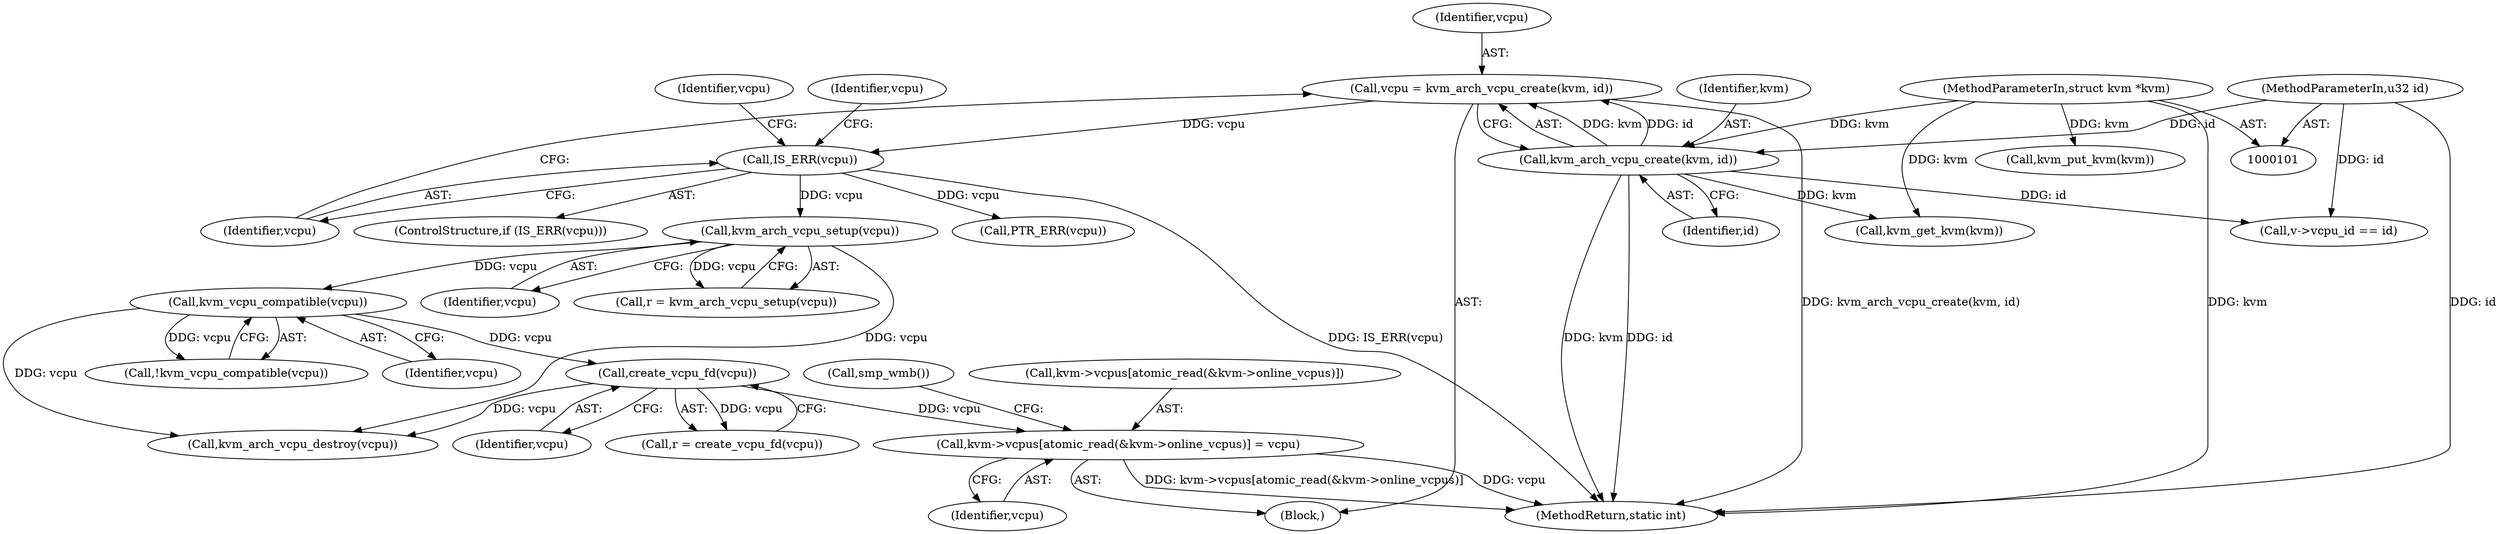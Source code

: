 digraph "0_linux_9c895160d25a76c21b65bad141b08e8d4f99afef_0@API" {
"1000198" [label="(Call,kvm->vcpus[atomic_read(&kvm->online_vcpus)] = vcpu)"];
"1000188" [label="(Call,create_vcpu_fd(vcpu))"];
"1000140" [label="(Call,kvm_vcpu_compatible(vcpu))"];
"1000128" [label="(Call,kvm_arch_vcpu_setup(vcpu))"];
"1000114" [label="(Call,IS_ERR(vcpu))"];
"1000108" [label="(Call,vcpu = kvm_arch_vcpu_create(kvm, id))"];
"1000110" [label="(Call,kvm_arch_vcpu_create(kvm, id))"];
"1000102" [label="(MethodParameterIn,struct kvm *kvm)"];
"1000103" [label="(MethodParameterIn,u32 id)"];
"1000139" [label="(Call,!kvm_vcpu_compatible(vcpu))"];
"1000188" [label="(Call,create_vcpu_fd(vcpu))"];
"1000126" [label="(Call,r = kvm_arch_vcpu_setup(vcpu))"];
"1000198" [label="(Call,kvm->vcpus[atomic_read(&kvm->online_vcpus)] = vcpu)"];
"1000128" [label="(Call,kvm_arch_vcpu_setup(vcpu))"];
"1000122" [label="(Identifier,vcpu)"];
"1000186" [label="(Call,r = create_vcpu_fd(vcpu))"];
"1000104" [label="(Block,)"];
"1000117" [label="(Call,PTR_ERR(vcpu))"];
"1000141" [label="(Identifier,vcpu)"];
"1000109" [label="(Identifier,vcpu)"];
"1000140" [label="(Call,kvm_vcpu_compatible(vcpu))"];
"1000111" [label="(Identifier,kvm)"];
"1000189" [label="(Identifier,vcpu)"];
"1000110" [label="(Call,kvm_arch_vcpu_create(kvm, id))"];
"1000113" [label="(ControlStructure,if (IS_ERR(vcpu)))"];
"1000184" [label="(Call,kvm_get_kvm(kvm))"];
"1000118" [label="(Identifier,vcpu)"];
"1000108" [label="(Call,vcpu = kvm_arch_vcpu_create(kvm, id))"];
"1000129" [label="(Identifier,vcpu)"];
"1000229" [label="(Call,kvm_arch_vcpu_destroy(vcpu))"];
"1000112" [label="(Identifier,id)"];
"1000103" [label="(MethodParameterIn,u32 id)"];
"1000163" [label="(Call,v->vcpu_id == id)"];
"1000102" [label="(MethodParameterIn,struct kvm *kvm)"];
"1000233" [label="(MethodReturn,static int)"];
"1000195" [label="(Call,kvm_put_kvm(kvm))"];
"1000115" [label="(Identifier,vcpu)"];
"1000114" [label="(Call,IS_ERR(vcpu))"];
"1000209" [label="(Call,smp_wmb())"];
"1000208" [label="(Identifier,vcpu)"];
"1000199" [label="(Call,kvm->vcpus[atomic_read(&kvm->online_vcpus)])"];
"1000198" -> "1000104"  [label="AST: "];
"1000198" -> "1000208"  [label="CFG: "];
"1000199" -> "1000198"  [label="AST: "];
"1000208" -> "1000198"  [label="AST: "];
"1000209" -> "1000198"  [label="CFG: "];
"1000198" -> "1000233"  [label="DDG: kvm->vcpus[atomic_read(&kvm->online_vcpus)]"];
"1000198" -> "1000233"  [label="DDG: vcpu"];
"1000188" -> "1000198"  [label="DDG: vcpu"];
"1000188" -> "1000186"  [label="AST: "];
"1000188" -> "1000189"  [label="CFG: "];
"1000189" -> "1000188"  [label="AST: "];
"1000186" -> "1000188"  [label="CFG: "];
"1000188" -> "1000186"  [label="DDG: vcpu"];
"1000140" -> "1000188"  [label="DDG: vcpu"];
"1000188" -> "1000229"  [label="DDG: vcpu"];
"1000140" -> "1000139"  [label="AST: "];
"1000140" -> "1000141"  [label="CFG: "];
"1000141" -> "1000140"  [label="AST: "];
"1000139" -> "1000140"  [label="CFG: "];
"1000140" -> "1000139"  [label="DDG: vcpu"];
"1000128" -> "1000140"  [label="DDG: vcpu"];
"1000140" -> "1000229"  [label="DDG: vcpu"];
"1000128" -> "1000126"  [label="AST: "];
"1000128" -> "1000129"  [label="CFG: "];
"1000129" -> "1000128"  [label="AST: "];
"1000126" -> "1000128"  [label="CFG: "];
"1000128" -> "1000126"  [label="DDG: vcpu"];
"1000114" -> "1000128"  [label="DDG: vcpu"];
"1000128" -> "1000229"  [label="DDG: vcpu"];
"1000114" -> "1000113"  [label="AST: "];
"1000114" -> "1000115"  [label="CFG: "];
"1000115" -> "1000114"  [label="AST: "];
"1000118" -> "1000114"  [label="CFG: "];
"1000122" -> "1000114"  [label="CFG: "];
"1000114" -> "1000233"  [label="DDG: IS_ERR(vcpu)"];
"1000108" -> "1000114"  [label="DDG: vcpu"];
"1000114" -> "1000117"  [label="DDG: vcpu"];
"1000108" -> "1000104"  [label="AST: "];
"1000108" -> "1000110"  [label="CFG: "];
"1000109" -> "1000108"  [label="AST: "];
"1000110" -> "1000108"  [label="AST: "];
"1000115" -> "1000108"  [label="CFG: "];
"1000108" -> "1000233"  [label="DDG: kvm_arch_vcpu_create(kvm, id)"];
"1000110" -> "1000108"  [label="DDG: kvm"];
"1000110" -> "1000108"  [label="DDG: id"];
"1000110" -> "1000112"  [label="CFG: "];
"1000111" -> "1000110"  [label="AST: "];
"1000112" -> "1000110"  [label="AST: "];
"1000110" -> "1000233"  [label="DDG: id"];
"1000110" -> "1000233"  [label="DDG: kvm"];
"1000102" -> "1000110"  [label="DDG: kvm"];
"1000103" -> "1000110"  [label="DDG: id"];
"1000110" -> "1000163"  [label="DDG: id"];
"1000110" -> "1000184"  [label="DDG: kvm"];
"1000102" -> "1000101"  [label="AST: "];
"1000102" -> "1000233"  [label="DDG: kvm"];
"1000102" -> "1000184"  [label="DDG: kvm"];
"1000102" -> "1000195"  [label="DDG: kvm"];
"1000103" -> "1000101"  [label="AST: "];
"1000103" -> "1000233"  [label="DDG: id"];
"1000103" -> "1000163"  [label="DDG: id"];
}
